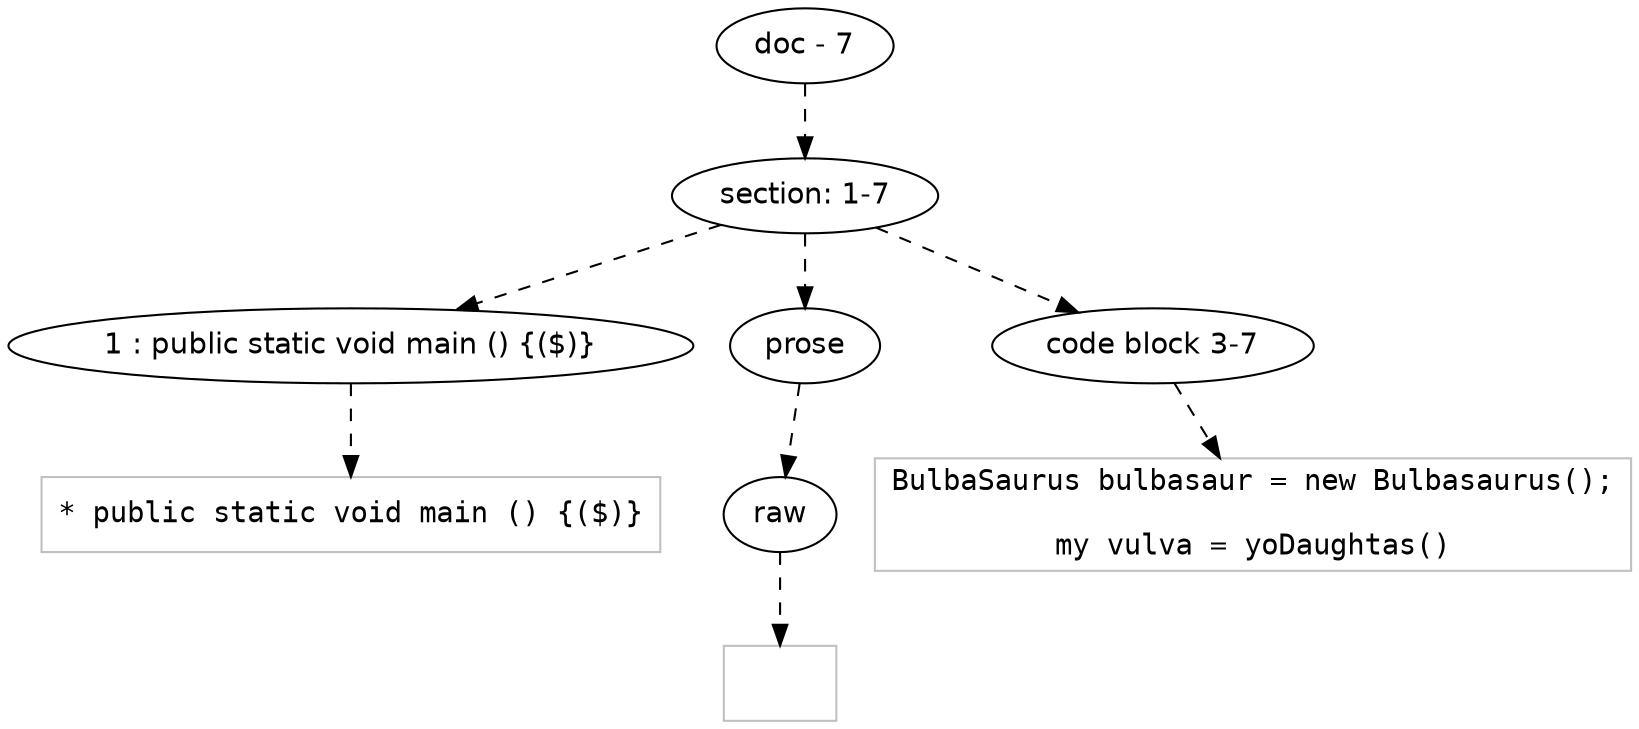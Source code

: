 digraph lpegNode {

node [fontname=Helvetica]
edge [style=dashed]

doc_0 [label="doc - 7"]


doc_0 -> { section_1}
{rank=same; section_1}

section_1 [label="section: 1-7"]


// END RANK doc_0

section_1 -> { header_2 prose_3 codeblock_4}
{rank=same; header_2 prose_3 codeblock_4}

header_2 [label="1 : public static void main () {($)}"]

prose_3 [label="prose"]

codeblock_4 [label="code block 3-7"]


// END RANK section_1

header_2 -> leaf_5
leaf_5  [color=Gray,shape=rectangle,fontname=Inconsolata,label="* public static void main () {($)}"]
// END RANK header_2

prose_3 -> { raw_6}
{rank=same; raw_6}

raw_6 [label="raw"]


// END RANK prose_3

raw_6 -> leaf_7
leaf_7  [color=Gray,shape=rectangle,fontname=Inconsolata,label="
"]
// END RANK raw_6

codeblock_4 -> leaf_8
leaf_8  [color=Gray,shape=rectangle,fontname=Inconsolata,label="BulbaSaurus bulbasaur = new Bulbasaurus();

my vulva = yoDaughtas()"]
// END RANK codeblock_4


}

